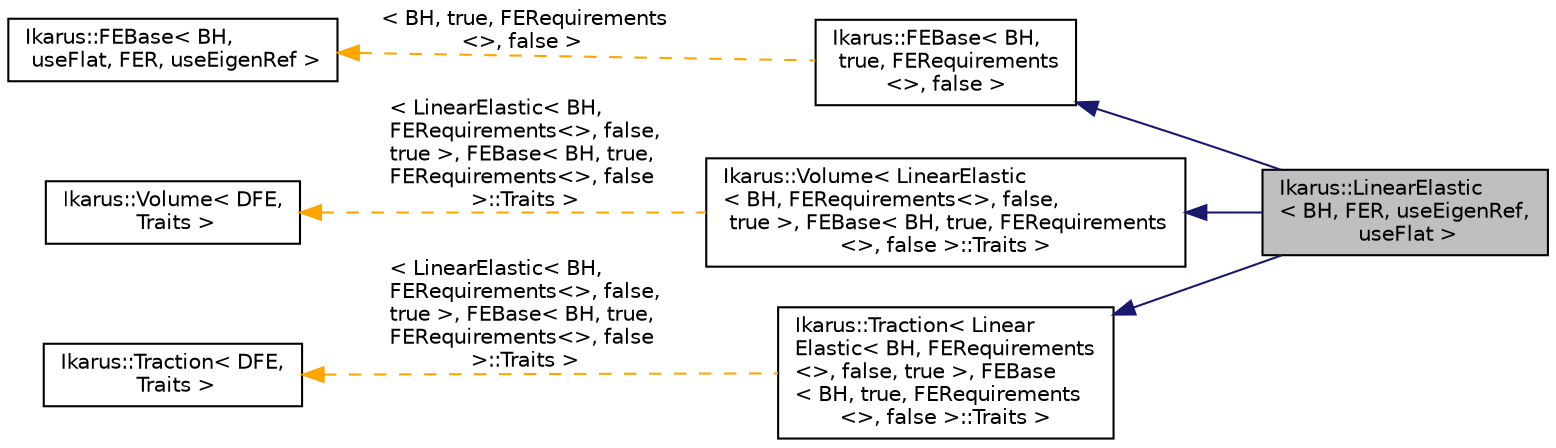 digraph "Ikarus::LinearElastic&lt; BH, FER, useEigenRef, useFlat &gt;"
{
 // LATEX_PDF_SIZE
  edge [fontname="Helvetica",fontsize="10",labelfontname="Helvetica",labelfontsize="10"];
  node [fontname="Helvetica",fontsize="10",shape=record];
  rankdir="LR";
  Node1 [label="Ikarus::LinearElastic\l\< BH, FER, useEigenRef,\l useFlat \>",height=0.2,width=0.4,color="black", fillcolor="grey75", style="filled", fontcolor="black",tooltip="LinearElastic class represents a linear elastic finite element."];
  Node2 -> Node1 [dir="back",color="midnightblue",fontsize="10",style="solid"];
  Node2 [label="Ikarus::FEBase\< BH,\l true, FERequirements\l\<\>, false \>",height=0.2,width=0.4,color="black", fillcolor="white", style="filled",URL="$a01232.html",tooltip=" "];
  Node3 -> Node2 [dir="back",color="orange",fontsize="10",style="dashed",label=" \< BH, true, FERequirements\l\<\>, false \>" ];
  Node3 [label="Ikarus::FEBase\< BH,\l useFlat, FER, useEigenRef \>",height=0.2,width=0.4,color="black", fillcolor="white", style="filled",URL="$a01232.html",tooltip="FEBase class is a base class for all finite elements."];
  Node4 -> Node1 [dir="back",color="midnightblue",fontsize="10",style="solid"];
  Node4 [label="Ikarus::Volume\< LinearElastic\l\< BH, FERequirements\<\>, false,\l true \>, FEBase\< BH, true, FERequirements\l\<\>, false \>::Traits \>",height=0.2,width=0.4,color="black", fillcolor="white", style="filled",URL="$a01336.html",tooltip=" "];
  Node5 -> Node4 [dir="back",color="orange",fontsize="10",style="dashed",label=" \< LinearElastic\< BH,\l FERequirements\<\>, false,\l true \>, FEBase\< BH, true,\l FERequirements\<\>, false\l \>::Traits \>" ];
  Node5 [label="Ikarus::Volume\< DFE,\l Traits \>",height=0.2,width=0.4,color="black", fillcolor="white", style="filled",URL="$a01336.html",tooltip="Volume class represents distributed volume load that can be applied."];
  Node6 -> Node1 [dir="back",color="midnightblue",fontsize="10",style="solid"];
  Node6 [label="Ikarus::Traction\< Linear\lElastic\< BH, FERequirements\l\<\>, false, true \>, FEBase\l\< BH, true, FERequirements\l\<\>, false \>::Traits \>",height=0.2,width=0.4,color="black", fillcolor="white", style="filled",URL="$a01332.html",tooltip=" "];
  Node7 -> Node6 [dir="back",color="orange",fontsize="10",style="dashed",label=" \< LinearElastic\< BH,\l FERequirements\<\>, false,\l true \>, FEBase\< BH, true,\l FERequirements\<\>, false\l \>::Traits \>" ];
  Node7 [label="Ikarus::Traction\< DFE,\l Traits \>",height=0.2,width=0.4,color="black", fillcolor="white", style="filled",URL="$a01332.html",tooltip="Traction class represents distributed traction load that can be applied."];
}
